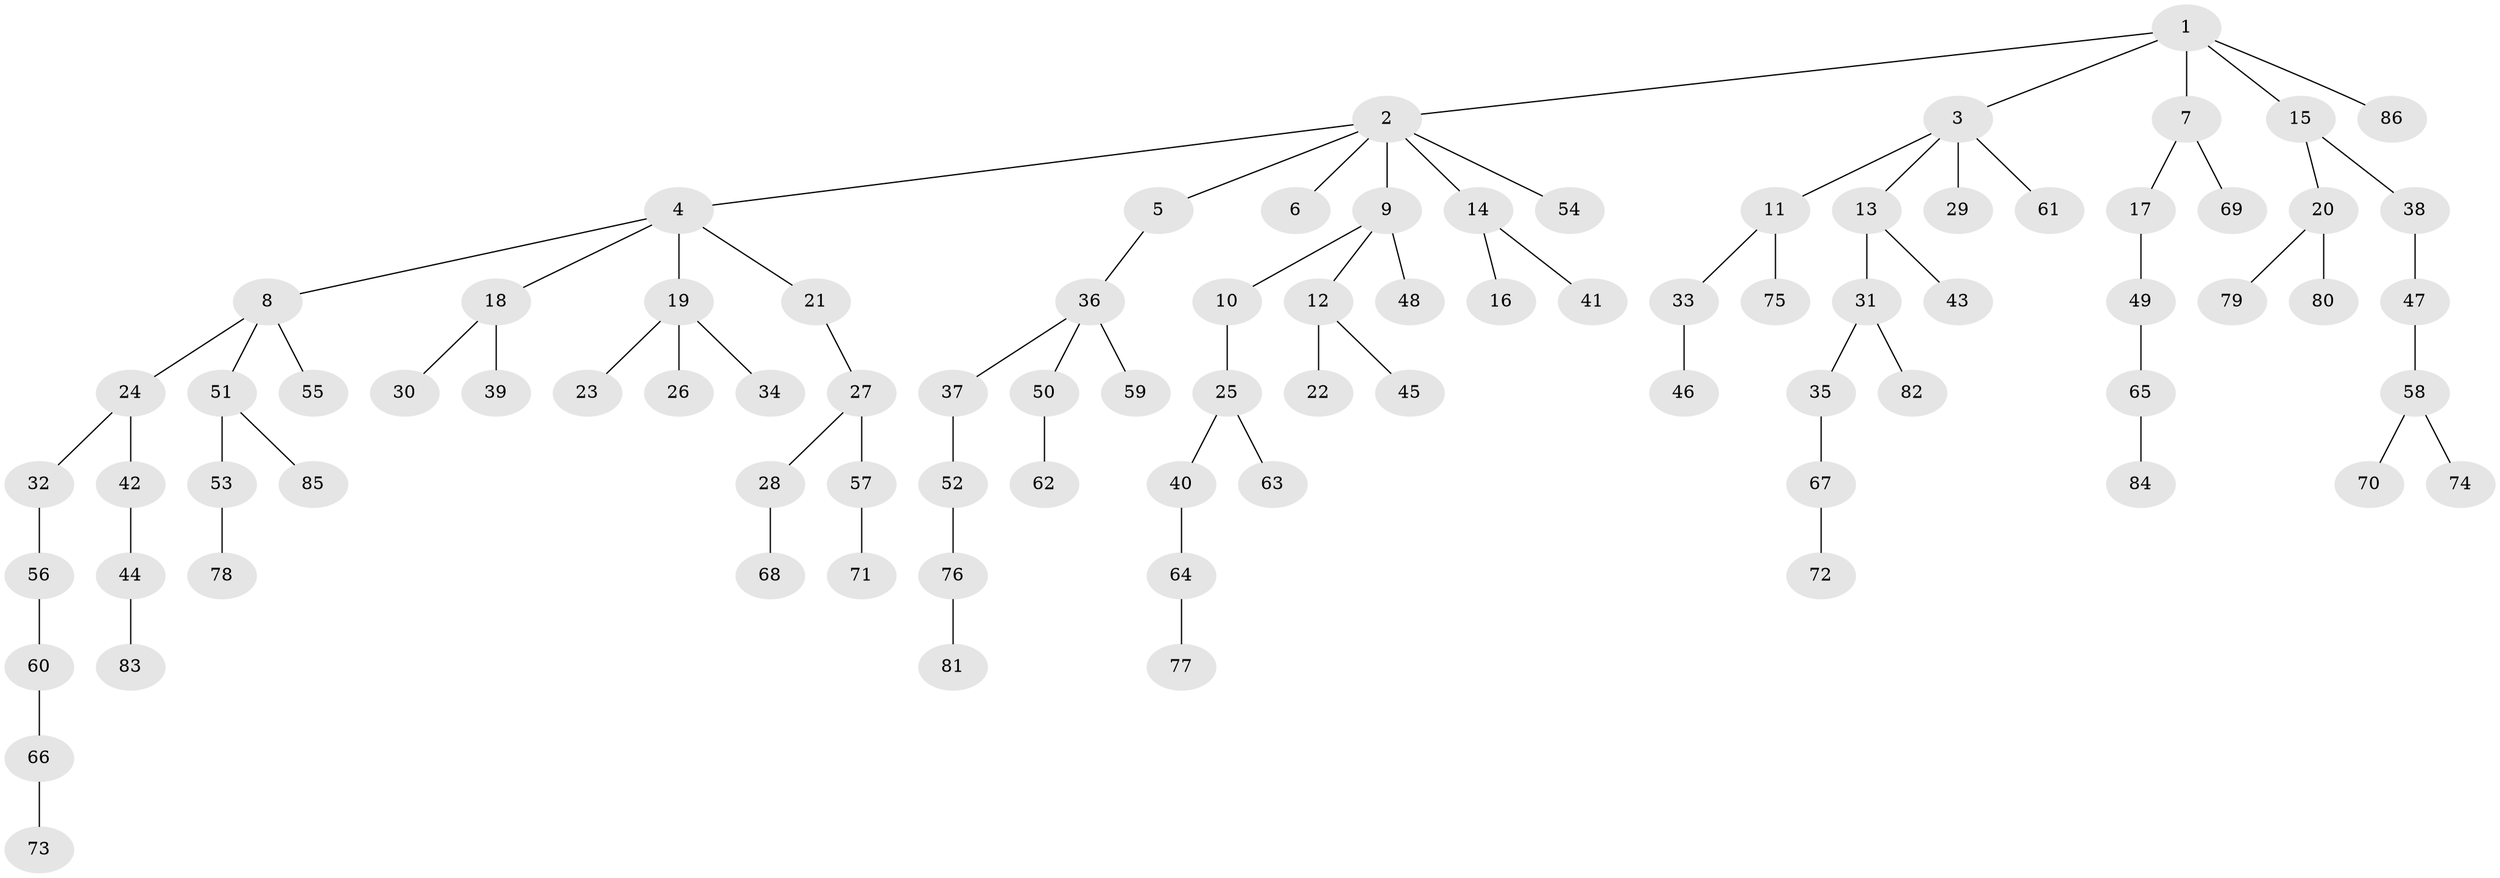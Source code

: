 // Generated by graph-tools (version 1.1) at 2025/02/03/09/25 03:02:27]
// undirected, 86 vertices, 85 edges
graph export_dot {
graph [start="1"]
  node [color=gray90,style=filled];
  1;
  2;
  3;
  4;
  5;
  6;
  7;
  8;
  9;
  10;
  11;
  12;
  13;
  14;
  15;
  16;
  17;
  18;
  19;
  20;
  21;
  22;
  23;
  24;
  25;
  26;
  27;
  28;
  29;
  30;
  31;
  32;
  33;
  34;
  35;
  36;
  37;
  38;
  39;
  40;
  41;
  42;
  43;
  44;
  45;
  46;
  47;
  48;
  49;
  50;
  51;
  52;
  53;
  54;
  55;
  56;
  57;
  58;
  59;
  60;
  61;
  62;
  63;
  64;
  65;
  66;
  67;
  68;
  69;
  70;
  71;
  72;
  73;
  74;
  75;
  76;
  77;
  78;
  79;
  80;
  81;
  82;
  83;
  84;
  85;
  86;
  1 -- 2;
  1 -- 3;
  1 -- 7;
  1 -- 15;
  1 -- 86;
  2 -- 4;
  2 -- 5;
  2 -- 6;
  2 -- 9;
  2 -- 14;
  2 -- 54;
  3 -- 11;
  3 -- 13;
  3 -- 29;
  3 -- 61;
  4 -- 8;
  4 -- 18;
  4 -- 19;
  4 -- 21;
  5 -- 36;
  7 -- 17;
  7 -- 69;
  8 -- 24;
  8 -- 51;
  8 -- 55;
  9 -- 10;
  9 -- 12;
  9 -- 48;
  10 -- 25;
  11 -- 33;
  11 -- 75;
  12 -- 22;
  12 -- 45;
  13 -- 31;
  13 -- 43;
  14 -- 16;
  14 -- 41;
  15 -- 20;
  15 -- 38;
  17 -- 49;
  18 -- 30;
  18 -- 39;
  19 -- 23;
  19 -- 26;
  19 -- 34;
  20 -- 79;
  20 -- 80;
  21 -- 27;
  24 -- 32;
  24 -- 42;
  25 -- 40;
  25 -- 63;
  27 -- 28;
  27 -- 57;
  28 -- 68;
  31 -- 35;
  31 -- 82;
  32 -- 56;
  33 -- 46;
  35 -- 67;
  36 -- 37;
  36 -- 50;
  36 -- 59;
  37 -- 52;
  38 -- 47;
  40 -- 64;
  42 -- 44;
  44 -- 83;
  47 -- 58;
  49 -- 65;
  50 -- 62;
  51 -- 53;
  51 -- 85;
  52 -- 76;
  53 -- 78;
  56 -- 60;
  57 -- 71;
  58 -- 70;
  58 -- 74;
  60 -- 66;
  64 -- 77;
  65 -- 84;
  66 -- 73;
  67 -- 72;
  76 -- 81;
}
